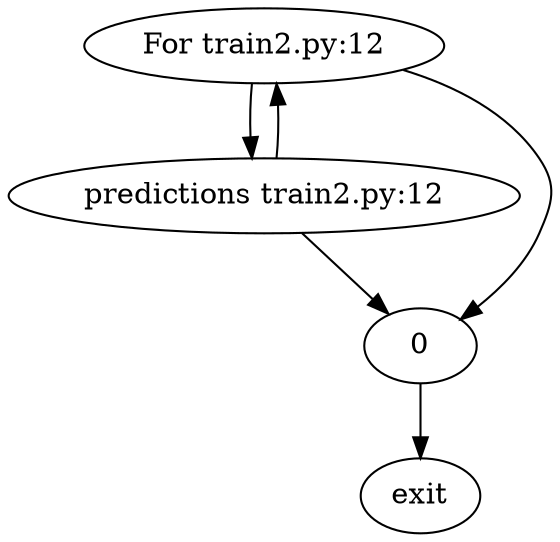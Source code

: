 strict digraph {"For train2.py:12" -> "predictions train2.py:12"
-> "0"
"predictions train2.py:12" -> "For train2.py:12"
-> "0"
->
exit
}